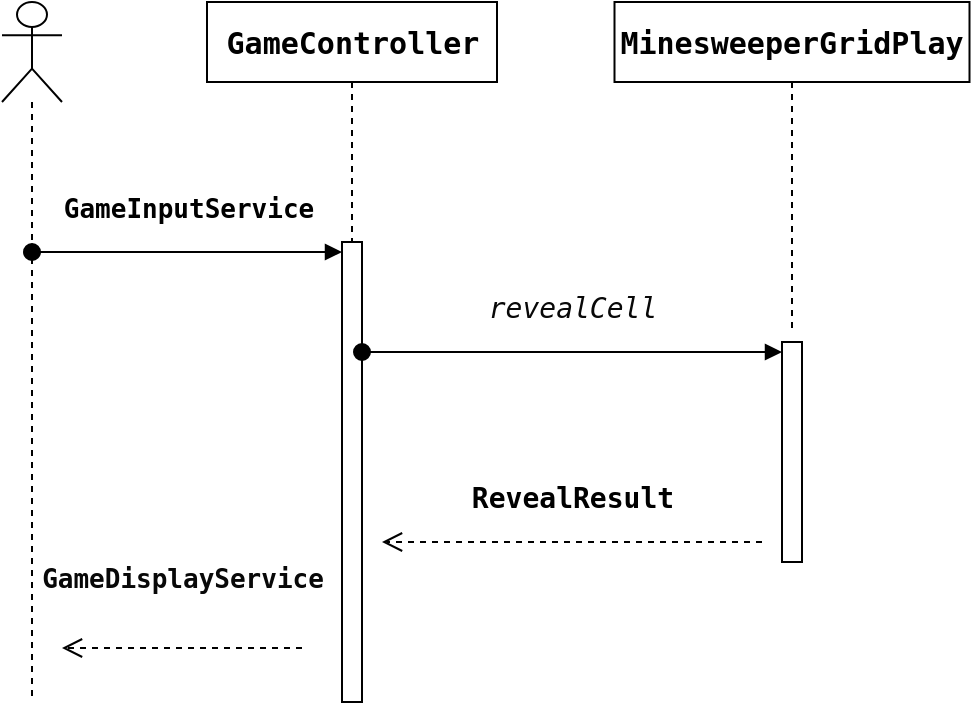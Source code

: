 <mxfile version="28.0.7">
  <diagram name="Page-1" id="j4GswiJk_IFTAj-810oj">
    <mxGraphModel dx="1426" dy="783" grid="1" gridSize="10" guides="1" tooltips="1" connect="1" arrows="1" fold="1" page="1" pageScale="1" pageWidth="850" pageHeight="1100" math="0" shadow="0">
      <root>
        <mxCell id="0" />
        <mxCell id="1" parent="0" />
        <mxCell id="GEWaLtwwo2iefBlGxSXs-4" value="" style="shape=umlLifeline;perimeter=lifelinePerimeter;whiteSpace=wrap;html=1;container=1;dropTarget=0;collapsible=0;recursiveResize=0;outlineConnect=0;portConstraint=eastwest;newEdgeStyle={&quot;curved&quot;:0,&quot;rounded&quot;:0};participant=umlActor;size=50;" vertex="1" parent="1">
          <mxGeometry x="100" y="110" width="30" height="350" as="geometry" />
        </mxCell>
        <mxCell id="GEWaLtwwo2iefBlGxSXs-5" value="" style="html=1;points=[[0,0,0,0,5],[0,1,0,0,-5],[1,0,0,0,5],[1,1,0,0,-5]];perimeter=orthogonalPerimeter;outlineConnect=0;targetShapes=umlLifeline;portConstraint=eastwest;newEdgeStyle={&quot;curved&quot;:0,&quot;rounded&quot;:0};" vertex="1" parent="1">
          <mxGeometry x="270" y="230" width="10" height="230" as="geometry" />
        </mxCell>
        <mxCell id="GEWaLtwwo2iefBlGxSXs-6" value="&lt;div style=&quot;color: rgb(8, 8, 8);&quot;&gt;&lt;pre style=&quot;font-family:&#39;JetBrains Mono&#39;,monospace;font-size:9,8pt;&quot;&gt;&lt;span style=&quot;color: rgb(0, 0, 0);&quot;&gt;&lt;font style=&quot;font-size: 13px;&quot;&gt;&lt;b&gt;GameInputService&lt;/b&gt;&lt;/font&gt;&lt;/span&gt;&lt;/pre&gt;&lt;/div&gt;" style="html=1;verticalAlign=bottom;startArrow=oval;endArrow=block;startSize=8;curved=0;rounded=0;entryX=0;entryY=0;entryDx=0;entryDy=5;" edge="1" target="GEWaLtwwo2iefBlGxSXs-5" parent="1" source="GEWaLtwwo2iefBlGxSXs-4">
          <mxGeometry relative="1" as="geometry">
            <mxPoint x="160" y="235" as="sourcePoint" />
          </mxGeometry>
        </mxCell>
        <mxCell id="GEWaLtwwo2iefBlGxSXs-7" value="&lt;div style=&quot;background-color: rgb(255, 255, 255); color: rgb(8, 8, 8);&quot;&gt;&lt;pre style=&quot;font-family:&#39;JetBrains Mono&#39;,monospace;font-size:9,8pt;&quot;&gt;&lt;br&gt;&lt;/pre&gt;&lt;/div&gt;" style="text;whiteSpace=wrap;html=1;fontStyle=1" vertex="1" parent="1">
          <mxGeometry x="230" y="140" width="130" height="50" as="geometry" />
        </mxCell>
        <mxCell id="GEWaLtwwo2iefBlGxSXs-8" value="&lt;div style=&quot;color: rgb(8, 8, 8);&quot;&gt;&lt;pre style=&quot;font-family:&#39;JetBrains Mono&#39;,monospace;font-size:9,8pt;&quot;&gt;&lt;font style=&quot;font-size: 13px;&quot;&gt;&lt;b&gt;GameDisplayService&lt;/b&gt;&lt;/font&gt;&lt;/pre&gt;&lt;/div&gt;" style="html=1;verticalAlign=bottom;endArrow=open;dashed=1;endSize=8;curved=0;rounded=0;" edge="1" parent="1">
          <mxGeometry y="-13" relative="1" as="geometry">
            <mxPoint x="250" y="433" as="sourcePoint" />
            <mxPoint x="130" y="433" as="targetPoint" />
            <mxPoint as="offset" />
          </mxGeometry>
        </mxCell>
        <mxCell id="GEWaLtwwo2iefBlGxSXs-9" value="" style="html=1;points=[[0,0,0,0,5],[0,1,0,0,-5],[1,0,0,0,5],[1,1,0,0,-5]];perimeter=orthogonalPerimeter;outlineConnect=0;targetShapes=umlLifeline;portConstraint=eastwest;newEdgeStyle={&quot;curved&quot;:0,&quot;rounded&quot;:0};" vertex="1" parent="1">
          <mxGeometry x="490" y="280" width="10" height="110" as="geometry" />
        </mxCell>
        <mxCell id="GEWaLtwwo2iefBlGxSXs-10" value="&lt;div style=&quot;color: rgb(8, 8, 8);&quot;&gt;&lt;pre style=&quot;font-family:&#39;JetBrains Mono&#39;,monospace;font-size:9,8pt;&quot;&gt;&lt;font style=&quot;font-size: 14px;&quot;&gt;&lt;i&gt;revealCell&lt;/i&gt;&lt;/font&gt;&lt;/pre&gt;&lt;/div&gt;" style="html=1;verticalAlign=bottom;startArrow=oval;endArrow=block;startSize=8;curved=0;rounded=0;entryX=0;entryY=0;entryDx=0;entryDy=5;" edge="1" target="GEWaLtwwo2iefBlGxSXs-9" parent="1" source="GEWaLtwwo2iefBlGxSXs-5">
          <mxGeometry relative="1" as="geometry">
            <mxPoint x="290" y="285" as="sourcePoint" />
          </mxGeometry>
        </mxCell>
        <mxCell id="GEWaLtwwo2iefBlGxSXs-11" value="&lt;div style=&quot;background-color: rgb(255, 255, 255); color: rgb(8, 8, 8);&quot;&gt;&lt;pre style=&quot;font-family:&#39;JetBrains Mono&#39;,monospace;font-size:9,8pt;&quot;&gt;&lt;br&gt;&lt;/pre&gt;&lt;/div&gt;" style="text;whiteSpace=wrap;html=1;fontStyle=1" vertex="1" parent="1">
          <mxGeometry x="400" y="140" width="160" height="60" as="geometry" />
        </mxCell>
        <mxCell id="GEWaLtwwo2iefBlGxSXs-12" value="&lt;div style=&quot;color: rgb(8, 8, 8);&quot;&gt;&lt;pre style=&quot;font-family:&#39;JetBrains Mono&#39;,monospace;font-size:9,8pt;&quot;&gt;&lt;span style=&quot;color: rgb(0, 0, 0);&quot;&gt;&lt;font style=&quot;font-size: 14px;&quot;&gt;&lt;b&gt;RevealResult&lt;/b&gt;&lt;/font&gt;&lt;/span&gt;&lt;/pre&gt;&lt;/div&gt;" style="html=1;verticalAlign=bottom;endArrow=open;dashed=1;endSize=8;curved=0;rounded=0;" edge="1" parent="1">
          <mxGeometry relative="1" as="geometry">
            <mxPoint x="480" y="380" as="sourcePoint" />
            <mxPoint x="290" y="380" as="targetPoint" />
          </mxGeometry>
        </mxCell>
        <mxCell id="GEWaLtwwo2iefBlGxSXs-14" value="&lt;pre style=&quot;color: rgb(8, 8, 8); font-weight: 700; text-align: left; font-family: &amp;quot;JetBrains Mono&amp;quot;, monospace;&quot;&gt;&lt;span style=&quot;color: rgb(0, 0, 0);&quot;&gt;&lt;font style=&quot;font-size: 15px;&quot;&gt;GameController&lt;/font&gt;&lt;/span&gt;&lt;/pre&gt;" style="shape=umlLifeline;perimeter=lifelinePerimeter;whiteSpace=wrap;html=1;container=1;dropTarget=0;collapsible=0;recursiveResize=0;outlineConnect=0;portConstraint=eastwest;newEdgeStyle={&quot;curved&quot;:0,&quot;rounded&quot;:0};" vertex="1" parent="1">
          <mxGeometry x="202.5" y="110" width="145" height="120" as="geometry" />
        </mxCell>
        <mxCell id="GEWaLtwwo2iefBlGxSXs-15" value="&lt;pre style=&quot;color: rgb(8, 8, 8); font-weight: 700; text-align: left; font-family: &amp;quot;JetBrains Mono&amp;quot;, monospace;&quot;&gt;&lt;pre style=&quot;font-family: &amp;quot;JetBrains Mono&amp;quot;, monospace;&quot;&gt;&lt;span style=&quot;color: rgb(0, 0, 0);&quot;&gt;&lt;font style=&quot;font-size: 15px;&quot;&gt;MinesweeperGridPlay&lt;/font&gt;&lt;/span&gt;&lt;/pre&gt;&lt;/pre&gt;" style="shape=umlLifeline;perimeter=lifelinePerimeter;whiteSpace=wrap;html=1;container=1;dropTarget=0;collapsible=0;recursiveResize=0;outlineConnect=0;portConstraint=eastwest;newEdgeStyle={&quot;curved&quot;:0,&quot;rounded&quot;:0};" vertex="1" parent="1">
          <mxGeometry x="406.25" y="110" width="177.5" height="165" as="geometry" />
        </mxCell>
      </root>
    </mxGraphModel>
  </diagram>
</mxfile>

